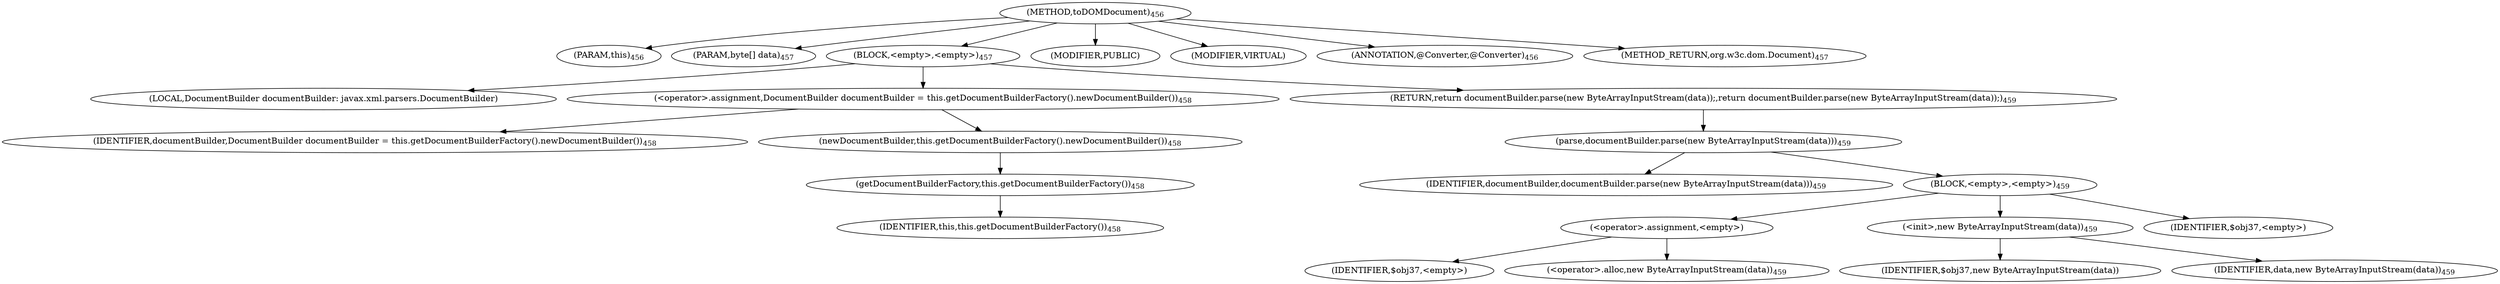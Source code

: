 digraph "toDOMDocument" {  
"1149" [label = <(METHOD,toDOMDocument)<SUB>456</SUB>> ]
"68" [label = <(PARAM,this)<SUB>456</SUB>> ]
"1150" [label = <(PARAM,byte[] data)<SUB>457</SUB>> ]
"1151" [label = <(BLOCK,&lt;empty&gt;,&lt;empty&gt;)<SUB>457</SUB>> ]
"1152" [label = <(LOCAL,DocumentBuilder documentBuilder: javax.xml.parsers.DocumentBuilder)> ]
"1153" [label = <(&lt;operator&gt;.assignment,DocumentBuilder documentBuilder = this.getDocumentBuilderFactory().newDocumentBuilder())<SUB>458</SUB>> ]
"1154" [label = <(IDENTIFIER,documentBuilder,DocumentBuilder documentBuilder = this.getDocumentBuilderFactory().newDocumentBuilder())<SUB>458</SUB>> ]
"1155" [label = <(newDocumentBuilder,this.getDocumentBuilderFactory().newDocumentBuilder())<SUB>458</SUB>> ]
"1156" [label = <(getDocumentBuilderFactory,this.getDocumentBuilderFactory())<SUB>458</SUB>> ]
"67" [label = <(IDENTIFIER,this,this.getDocumentBuilderFactory())<SUB>458</SUB>> ]
"1157" [label = <(RETURN,return documentBuilder.parse(new ByteArrayInputStream(data));,return documentBuilder.parse(new ByteArrayInputStream(data));)<SUB>459</SUB>> ]
"1158" [label = <(parse,documentBuilder.parse(new ByteArrayInputStream(data)))<SUB>459</SUB>> ]
"1159" [label = <(IDENTIFIER,documentBuilder,documentBuilder.parse(new ByteArrayInputStream(data)))<SUB>459</SUB>> ]
"1160" [label = <(BLOCK,&lt;empty&gt;,&lt;empty&gt;)<SUB>459</SUB>> ]
"1161" [label = <(&lt;operator&gt;.assignment,&lt;empty&gt;)> ]
"1162" [label = <(IDENTIFIER,$obj37,&lt;empty&gt;)> ]
"1163" [label = <(&lt;operator&gt;.alloc,new ByteArrayInputStream(data))<SUB>459</SUB>> ]
"1164" [label = <(&lt;init&gt;,new ByteArrayInputStream(data))<SUB>459</SUB>> ]
"1165" [label = <(IDENTIFIER,$obj37,new ByteArrayInputStream(data))> ]
"1166" [label = <(IDENTIFIER,data,new ByteArrayInputStream(data))<SUB>459</SUB>> ]
"1167" [label = <(IDENTIFIER,$obj37,&lt;empty&gt;)> ]
"1168" [label = <(MODIFIER,PUBLIC)> ]
"1169" [label = <(MODIFIER,VIRTUAL)> ]
"1170" [label = <(ANNOTATION,@Converter,@Converter)<SUB>456</SUB>> ]
"1171" [label = <(METHOD_RETURN,org.w3c.dom.Document)<SUB>457</SUB>> ]
  "1149" -> "68" 
  "1149" -> "1150" 
  "1149" -> "1151" 
  "1149" -> "1168" 
  "1149" -> "1169" 
  "1149" -> "1170" 
  "1149" -> "1171" 
  "1151" -> "1152" 
  "1151" -> "1153" 
  "1151" -> "1157" 
  "1153" -> "1154" 
  "1153" -> "1155" 
  "1155" -> "1156" 
  "1156" -> "67" 
  "1157" -> "1158" 
  "1158" -> "1159" 
  "1158" -> "1160" 
  "1160" -> "1161" 
  "1160" -> "1164" 
  "1160" -> "1167" 
  "1161" -> "1162" 
  "1161" -> "1163" 
  "1164" -> "1165" 
  "1164" -> "1166" 
}
